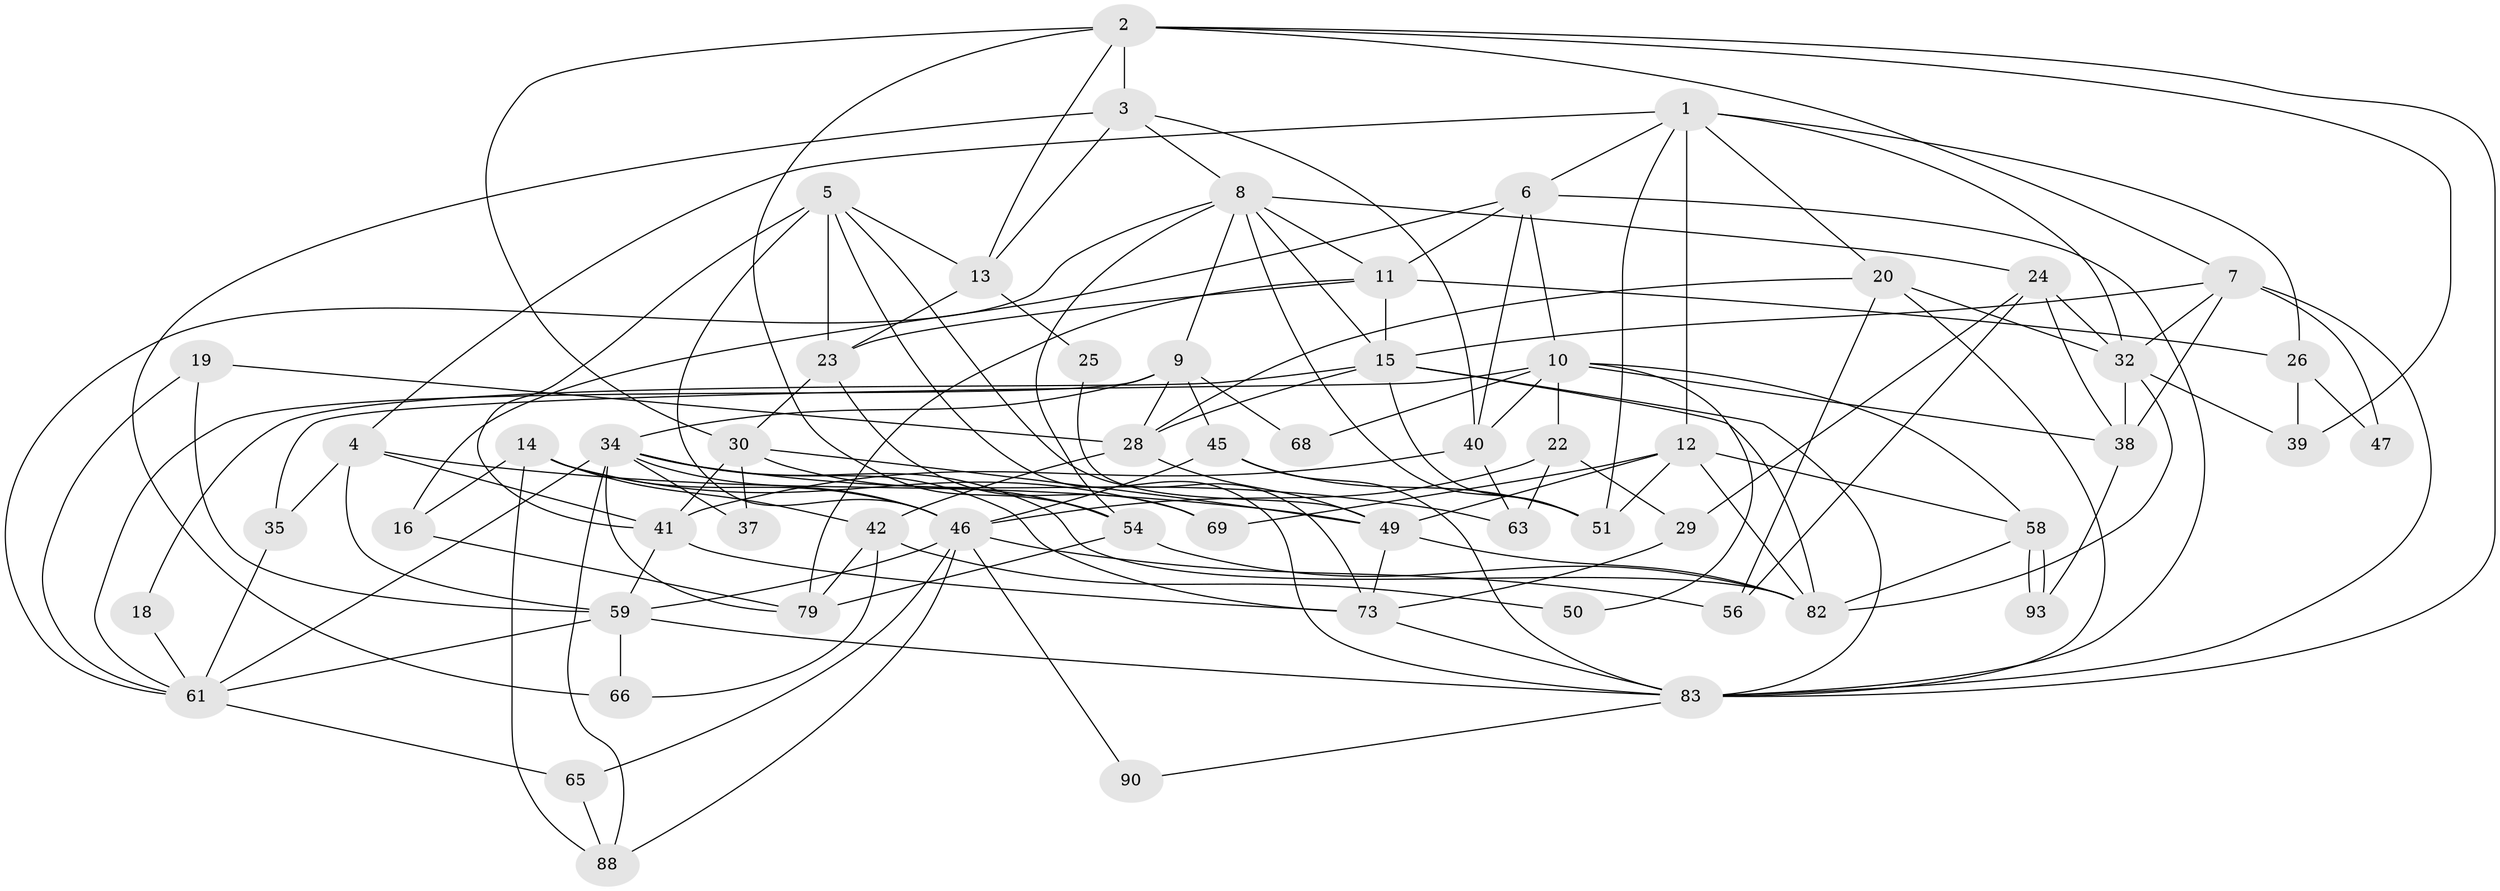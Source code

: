 // original degree distribution, {4: 0.2604166666666667, 5: 0.25, 7: 0.020833333333333332, 3: 0.2708333333333333, 6: 0.052083333333333336, 2: 0.125, 10: 0.010416666666666666, 8: 0.010416666666666666}
// Generated by graph-tools (version 1.1) at 2025/41/03/06/25 10:41:59]
// undirected, 59 vertices, 148 edges
graph export_dot {
graph [start="1"]
  node [color=gray90,style=filled];
  1 [super="+75"];
  2 [super="+48"];
  3 [super="+81"];
  4 [super="+43"];
  5;
  6 [super="+21"];
  7 [super="+96"];
  8 [super="+91"];
  9 [super="+62"];
  10 [super="+17"];
  11 [super="+64"];
  12 [super="+57"];
  13 [super="+27"];
  14;
  15 [super="+31"];
  16;
  18;
  19 [super="+80"];
  20 [super="+53"];
  22;
  23 [super="+36"];
  24 [super="+44"];
  25;
  26 [super="+77"];
  28 [super="+74"];
  29;
  30 [super="+60"];
  32 [super="+33"];
  34 [super="+95"];
  35;
  37;
  38 [super="+85"];
  39;
  40;
  41 [super="+70"];
  42 [super="+72"];
  45 [super="+67"];
  46 [super="+87"];
  47;
  49 [super="+55"];
  50;
  51 [super="+52"];
  54;
  56;
  58 [super="+71"];
  59 [super="+78"];
  61 [super="+92"];
  63;
  65 [super="+86"];
  66;
  68;
  69;
  73 [super="+76"];
  79 [super="+94"];
  82 [super="+89"];
  83 [super="+84"];
  88;
  90;
  93;
  1 -- 20;
  1 -- 51;
  1 -- 4;
  1 -- 6;
  1 -- 26;
  1 -- 32;
  1 -- 12;
  2 -- 7;
  2 -- 13;
  2 -- 3;
  2 -- 83;
  2 -- 54;
  2 -- 30;
  2 -- 39;
  3 -- 13;
  3 -- 40;
  3 -- 66;
  3 -- 8;
  4 -- 41;
  4 -- 35 [weight=2];
  4 -- 59 [weight=2];
  4 -- 49;
  5 -- 41;
  5 -- 13;
  5 -- 23 [weight=2];
  5 -- 73;
  5 -- 46;
  5 -- 83;
  6 -- 40;
  6 -- 16;
  6 -- 83;
  6 -- 10;
  6 -- 11;
  7 -- 15;
  7 -- 47;
  7 -- 38;
  7 -- 83;
  7 -- 32;
  8 -- 54;
  8 -- 11;
  8 -- 51;
  8 -- 24;
  8 -- 15;
  8 -- 9;
  8 -- 61;
  9 -- 34;
  9 -- 45;
  9 -- 68;
  9 -- 61;
  9 -- 28;
  10 -- 22;
  10 -- 35;
  10 -- 38;
  10 -- 68;
  10 -- 58;
  10 -- 40;
  10 -- 50;
  11 -- 23;
  11 -- 26;
  11 -- 15;
  11 -- 79;
  12 -- 49;
  12 -- 51 [weight=2];
  12 -- 58;
  12 -- 82;
  12 -- 69;
  13 -- 25;
  13 -- 23;
  14 -- 16;
  14 -- 69;
  14 -- 88;
  14 -- 42;
  14 -- 46;
  15 -- 28;
  15 -- 51;
  15 -- 18;
  15 -- 82;
  15 -- 83;
  16 -- 79;
  18 -- 61;
  19 -- 61;
  19 -- 59;
  19 -- 28;
  20 -- 83;
  20 -- 32;
  20 -- 56;
  20 -- 28;
  22 -- 63;
  22 -- 29;
  22 -- 46;
  23 -- 69;
  23 -- 30;
  24 -- 38 [weight=2];
  24 -- 32;
  24 -- 56;
  24 -- 29;
  25 -- 49;
  26 -- 47;
  26 -- 39;
  28 -- 42;
  28 -- 49;
  29 -- 73;
  30 -- 54;
  30 -- 37;
  30 -- 41;
  30 -- 49;
  32 -- 38;
  32 -- 82;
  32 -- 39;
  34 -- 63;
  34 -- 37;
  34 -- 73;
  34 -- 79;
  34 -- 82;
  34 -- 88;
  34 -- 46;
  34 -- 61;
  35 -- 61;
  38 -- 93;
  40 -- 41;
  40 -- 63;
  41 -- 73;
  41 -- 59;
  42 -- 66;
  42 -- 50;
  42 -- 79;
  45 -- 83;
  45 -- 51;
  45 -- 46;
  46 -- 88;
  46 -- 56;
  46 -- 90;
  46 -- 59;
  46 -- 65;
  49 -- 73;
  49 -- 82;
  54 -- 82;
  54 -- 79;
  58 -- 93 [weight=2];
  58 -- 93;
  58 -- 82;
  59 -- 66;
  59 -- 61;
  59 -- 83;
  61 -- 65;
  65 -- 88;
  73 -- 83;
  83 -- 90;
}
